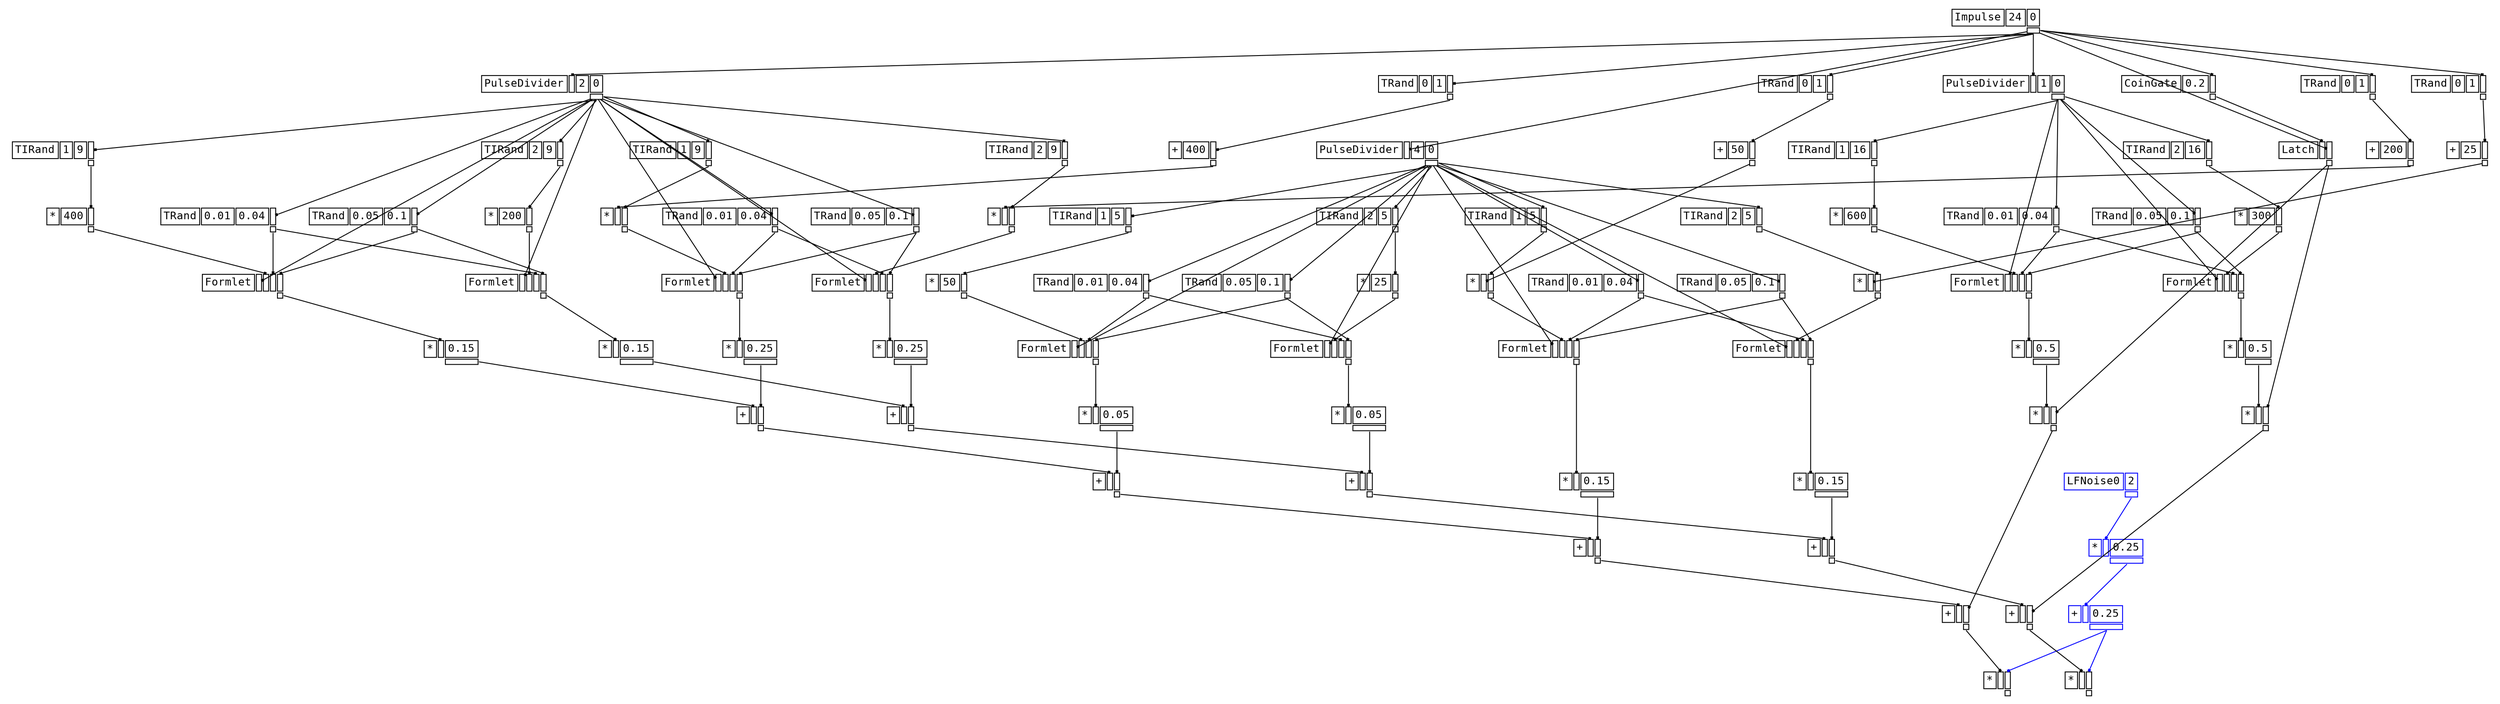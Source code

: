 digraph Anonymous {
graph [splines=false];
node [fontsize=12,fontname="Courier"];
edge [arrowhead=box,arrowsize=0.25];
u_2 [shape="plaintext",color="black",label=<<TABLE BORDER="0" CELLBORDER="1"><TR><TD>Impulse</TD><TD>24</TD><TD>0</TD></TR><TR><TD BORDER="0"></TD><TD BORDER="0"></TD><TD PORT="o_0"></TD></TR></TABLE>>];
u_4 [shape="plaintext",color="black",label=<<TABLE BORDER="0" CELLBORDER="1"><TR><TD>PulseDivider</TD><TD PORT="i_0"></TD><TD>2</TD><TD>0</TD></TR><TR><TD BORDER="0"></TD><TD BORDER="0"></TD><TD BORDER="0"></TD><TD PORT="o_0"></TD></TR></TABLE>>];
u_8 [shape="plaintext",color="black",label=<<TABLE BORDER="0" CELLBORDER="1"><TR><TD>TIRand</TD><TD>1</TD><TD>9</TD><TD PORT="i_2"></TD></TR><TR><TD BORDER="0"></TD><TD BORDER="0"></TD><TD BORDER="0"></TD><TD PORT="o_0"></TD></TR></TABLE>>];
u_9 [shape="plaintext",color="black",label=<<TABLE BORDER="0" CELLBORDER="1"><TR><TD>*</TD><TD>400</TD><TD PORT="i_1"></TD></TR><TR><TD BORDER="0"></TD><TD BORDER="0"></TD><TD PORT="o_0"></TD></TR></TABLE>>];
u_12 [shape="plaintext",color="black",label=<<TABLE BORDER="0" CELLBORDER="1"><TR><TD>TRand</TD><TD>0.01</TD><TD>0.04</TD><TD PORT="i_2"></TD></TR><TR><TD BORDER="0"></TD><TD BORDER="0"></TD><TD BORDER="0"></TD><TD PORT="o_0"></TD></TR></TABLE>>];
u_15 [shape="plaintext",color="black",label=<<TABLE BORDER="0" CELLBORDER="1"><TR><TD>TRand</TD><TD>0.05</TD><TD>0.1</TD><TD PORT="i_2"></TD></TR><TR><TD BORDER="0"></TD><TD BORDER="0"></TD><TD BORDER="0"></TD><TD PORT="o_0"></TD></TR></TABLE>>];
u_16 [shape="plaintext",color="black",label=<<TABLE BORDER="0" CELLBORDER="1"><TR><TD>Formlet</TD><TD PORT="i_0"></TD><TD PORT="i_1"></TD><TD PORT="i_2"></TD><TD PORT="i_3"></TD></TR><TR><TD BORDER="0"></TD><TD BORDER="0"></TD><TD BORDER="0"></TD><TD BORDER="0"></TD><TD PORT="o_0"></TD></TR></TABLE>>];
u_18 [shape="plaintext",color="black",label=<<TABLE BORDER="0" CELLBORDER="1"><TR><TD>*</TD><TD PORT="i_0"></TD><TD>0.15</TD></TR><TR><TD BORDER="0"></TD><TD BORDER="0"></TD><TD PORT="o_0"></TD></TR></TABLE>>];
u_19 [shape="plaintext",color="black",label=<<TABLE BORDER="0" CELLBORDER="1"><TR><TD>TRand</TD><TD>0</TD><TD>1</TD><TD PORT="i_2"></TD></TR><TR><TD BORDER="0"></TD><TD BORDER="0"></TD><TD BORDER="0"></TD><TD PORT="o_0"></TD></TR></TABLE>>];
u_20 [shape="plaintext",color="black",label=<<TABLE BORDER="0" CELLBORDER="1"><TR><TD>+</TD><TD>400</TD><TD PORT="i_1"></TD></TR><TR><TD BORDER="0"></TD><TD BORDER="0"></TD><TD PORT="o_0"></TD></TR></TABLE>>];
u_21 [shape="plaintext",color="black",label=<<TABLE BORDER="0" CELLBORDER="1"><TR><TD>TIRand</TD><TD>1</TD><TD>9</TD><TD PORT="i_2"></TD></TR><TR><TD BORDER="0"></TD><TD BORDER="0"></TD><TD BORDER="0"></TD><TD PORT="o_0"></TD></TR></TABLE>>];
u_22 [shape="plaintext",color="black",label=<<TABLE BORDER="0" CELLBORDER="1"><TR><TD>*</TD><TD PORT="i_0"></TD><TD PORT="i_1"></TD></TR><TR><TD BORDER="0"></TD><TD BORDER="0"></TD><TD PORT="o_0"></TD></TR></TABLE>>];
u_23 [shape="plaintext",color="black",label=<<TABLE BORDER="0" CELLBORDER="1"><TR><TD>TRand</TD><TD>0.01</TD><TD>0.04</TD><TD PORT="i_2"></TD></TR><TR><TD BORDER="0"></TD><TD BORDER="0"></TD><TD BORDER="0"></TD><TD PORT="o_0"></TD></TR></TABLE>>];
u_24 [shape="plaintext",color="black",label=<<TABLE BORDER="0" CELLBORDER="1"><TR><TD>TRand</TD><TD>0.05</TD><TD>0.1</TD><TD PORT="i_2"></TD></TR><TR><TD BORDER="0"></TD><TD BORDER="0"></TD><TD BORDER="0"></TD><TD PORT="o_0"></TD></TR></TABLE>>];
u_25 [shape="plaintext",color="black",label=<<TABLE BORDER="0" CELLBORDER="1"><TR><TD>Formlet</TD><TD PORT="i_0"></TD><TD PORT="i_1"></TD><TD PORT="i_2"></TD><TD PORT="i_3"></TD></TR><TR><TD BORDER="0"></TD><TD BORDER="0"></TD><TD BORDER="0"></TD><TD BORDER="0"></TD><TD PORT="o_0"></TD></TR></TABLE>>];
u_27 [shape="plaintext",color="black",label=<<TABLE BORDER="0" CELLBORDER="1"><TR><TD>*</TD><TD PORT="i_0"></TD><TD>0.25</TD></TR><TR><TD BORDER="0"></TD><TD BORDER="0"></TD><TD PORT="o_0"></TD></TR></TABLE>>];
u_28 [shape="plaintext",color="black",label=<<TABLE BORDER="0" CELLBORDER="1"><TR><TD>+</TD><TD PORT="i_0"></TD><TD PORT="i_1"></TD></TR><TR><TD BORDER="0"></TD><TD BORDER="0"></TD><TD PORT="o_0"></TD></TR></TABLE>>];
u_30 [shape="plaintext",color="black",label=<<TABLE BORDER="0" CELLBORDER="1"><TR><TD>PulseDivider</TD><TD PORT="i_0"></TD><TD>4</TD><TD>0</TD></TR><TR><TD BORDER="0"></TD><TD BORDER="0"></TD><TD BORDER="0"></TD><TD PORT="o_0"></TD></TR></TABLE>>];
u_33 [shape="plaintext",color="black",label=<<TABLE BORDER="0" CELLBORDER="1"><TR><TD>TIRand</TD><TD>1</TD><TD>5</TD><TD PORT="i_2"></TD></TR><TR><TD BORDER="0"></TD><TD BORDER="0"></TD><TD BORDER="0"></TD><TD PORT="o_0"></TD></TR></TABLE>>];
u_34 [shape="plaintext",color="black",label=<<TABLE BORDER="0" CELLBORDER="1"><TR><TD>*</TD><TD>50</TD><TD PORT="i_1"></TD></TR><TR><TD BORDER="0"></TD><TD BORDER="0"></TD><TD PORT="o_0"></TD></TR></TABLE>>];
u_35 [shape="plaintext",color="black",label=<<TABLE BORDER="0" CELLBORDER="1"><TR><TD>TRand</TD><TD>0.01</TD><TD>0.04</TD><TD PORT="i_2"></TD></TR><TR><TD BORDER="0"></TD><TD BORDER="0"></TD><TD BORDER="0"></TD><TD PORT="o_0"></TD></TR></TABLE>>];
u_36 [shape="plaintext",color="black",label=<<TABLE BORDER="0" CELLBORDER="1"><TR><TD>TRand</TD><TD>0.05</TD><TD>0.1</TD><TD PORT="i_2"></TD></TR><TR><TD BORDER="0"></TD><TD BORDER="0"></TD><TD BORDER="0"></TD><TD PORT="o_0"></TD></TR></TABLE>>];
u_37 [shape="plaintext",color="black",label=<<TABLE BORDER="0" CELLBORDER="1"><TR><TD>Formlet</TD><TD PORT="i_0"></TD><TD PORT="i_1"></TD><TD PORT="i_2"></TD><TD PORT="i_3"></TD></TR><TR><TD BORDER="0"></TD><TD BORDER="0"></TD><TD BORDER="0"></TD><TD BORDER="0"></TD><TD PORT="o_0"></TD></TR></TABLE>>];
u_38 [shape="plaintext",color="black",label=<<TABLE BORDER="0" CELLBORDER="1"><TR><TD>*</TD><TD PORT="i_0"></TD><TD>0.05</TD></TR><TR><TD BORDER="0"></TD><TD BORDER="0"></TD><TD PORT="o_0"></TD></TR></TABLE>>];
u_39 [shape="plaintext",color="black",label=<<TABLE BORDER="0" CELLBORDER="1"><TR><TD>+</TD><TD PORT="i_0"></TD><TD PORT="i_1"></TD></TR><TR><TD BORDER="0"></TD><TD BORDER="0"></TD><TD PORT="o_0"></TD></TR></TABLE>>];
u_40 [shape="plaintext",color="black",label=<<TABLE BORDER="0" CELLBORDER="1"><TR><TD>TRand</TD><TD>0</TD><TD>1</TD><TD PORT="i_2"></TD></TR><TR><TD BORDER="0"></TD><TD BORDER="0"></TD><TD BORDER="0"></TD><TD PORT="o_0"></TD></TR></TABLE>>];
u_41 [shape="plaintext",color="black",label=<<TABLE BORDER="0" CELLBORDER="1"><TR><TD>+</TD><TD>50</TD><TD PORT="i_1"></TD></TR><TR><TD BORDER="0"></TD><TD BORDER="0"></TD><TD PORT="o_0"></TD></TR></TABLE>>];
u_42 [shape="plaintext",color="black",label=<<TABLE BORDER="0" CELLBORDER="1"><TR><TD>TIRand</TD><TD>1</TD><TD>5</TD><TD PORT="i_2"></TD></TR><TR><TD BORDER="0"></TD><TD BORDER="0"></TD><TD BORDER="0"></TD><TD PORT="o_0"></TD></TR></TABLE>>];
u_43 [shape="plaintext",color="black",label=<<TABLE BORDER="0" CELLBORDER="1"><TR><TD>*</TD><TD PORT="i_0"></TD><TD PORT="i_1"></TD></TR><TR><TD BORDER="0"></TD><TD BORDER="0"></TD><TD PORT="o_0"></TD></TR></TABLE>>];
u_44 [shape="plaintext",color="black",label=<<TABLE BORDER="0" CELLBORDER="1"><TR><TD>TRand</TD><TD>0.01</TD><TD>0.04</TD><TD PORT="i_2"></TD></TR><TR><TD BORDER="0"></TD><TD BORDER="0"></TD><TD BORDER="0"></TD><TD PORT="o_0"></TD></TR></TABLE>>];
u_45 [shape="plaintext",color="black",label=<<TABLE BORDER="0" CELLBORDER="1"><TR><TD>TRand</TD><TD>0.05</TD><TD>0.1</TD><TD PORT="i_2"></TD></TR><TR><TD BORDER="0"></TD><TD BORDER="0"></TD><TD BORDER="0"></TD><TD PORT="o_0"></TD></TR></TABLE>>];
u_46 [shape="plaintext",color="black",label=<<TABLE BORDER="0" CELLBORDER="1"><TR><TD>Formlet</TD><TD PORT="i_0"></TD><TD PORT="i_1"></TD><TD PORT="i_2"></TD><TD PORT="i_3"></TD></TR><TR><TD BORDER="0"></TD><TD BORDER="0"></TD><TD BORDER="0"></TD><TD BORDER="0"></TD><TD PORT="o_0"></TD></TR></TABLE>>];
u_47 [shape="plaintext",color="black",label=<<TABLE BORDER="0" CELLBORDER="1"><TR><TD>*</TD><TD PORT="i_0"></TD><TD>0.15</TD></TR><TR><TD BORDER="0"></TD><TD BORDER="0"></TD><TD PORT="o_0"></TD></TR></TABLE>>];
u_48 [shape="plaintext",color="black",label=<<TABLE BORDER="0" CELLBORDER="1"><TR><TD>+</TD><TD PORT="i_0"></TD><TD PORT="i_1"></TD></TR><TR><TD BORDER="0"></TD><TD BORDER="0"></TD><TD PORT="o_0"></TD></TR></TABLE>>];
u_49 [shape="plaintext",color="black",label=<<TABLE BORDER="0" CELLBORDER="1"><TR><TD>PulseDivider</TD><TD PORT="i_0"></TD><TD>1</TD><TD>0</TD></TR><TR><TD BORDER="0"></TD><TD BORDER="0"></TD><TD BORDER="0"></TD><TD PORT="o_0"></TD></TR></TABLE>>];
u_52 [shape="plaintext",color="black",label=<<TABLE BORDER="0" CELLBORDER="1"><TR><TD>TIRand</TD><TD>1</TD><TD>16</TD><TD PORT="i_2"></TD></TR><TR><TD BORDER="0"></TD><TD BORDER="0"></TD><TD BORDER="0"></TD><TD PORT="o_0"></TD></TR></TABLE>>];
u_53 [shape="plaintext",color="black",label=<<TABLE BORDER="0" CELLBORDER="1"><TR><TD>*</TD><TD>600</TD><TD PORT="i_1"></TD></TR><TR><TD BORDER="0"></TD><TD BORDER="0"></TD><TD PORT="o_0"></TD></TR></TABLE>>];
u_54 [shape="plaintext",color="black",label=<<TABLE BORDER="0" CELLBORDER="1"><TR><TD>TRand</TD><TD>0.01</TD><TD>0.04</TD><TD PORT="i_2"></TD></TR><TR><TD BORDER="0"></TD><TD BORDER="0"></TD><TD BORDER="0"></TD><TD PORT="o_0"></TD></TR></TABLE>>];
u_55 [shape="plaintext",color="black",label=<<TABLE BORDER="0" CELLBORDER="1"><TR><TD>TRand</TD><TD>0.05</TD><TD>0.1</TD><TD PORT="i_2"></TD></TR><TR><TD BORDER="0"></TD><TD BORDER="0"></TD><TD BORDER="0"></TD><TD PORT="o_0"></TD></TR></TABLE>>];
u_56 [shape="plaintext",color="black",label=<<TABLE BORDER="0" CELLBORDER="1"><TR><TD>Formlet</TD><TD PORT="i_0"></TD><TD PORT="i_1"></TD><TD PORT="i_2"></TD><TD PORT="i_3"></TD></TR><TR><TD BORDER="0"></TD><TD BORDER="0"></TD><TD BORDER="0"></TD><TD BORDER="0"></TD><TD PORT="o_0"></TD></TR></TABLE>>];
u_58 [shape="plaintext",color="black",label=<<TABLE BORDER="0" CELLBORDER="1"><TR><TD>*</TD><TD PORT="i_0"></TD><TD>0.5</TD></TR><TR><TD BORDER="0"></TD><TD BORDER="0"></TD><TD PORT="o_0"></TD></TR></TABLE>>];
u_60 [shape="plaintext",color="black",label=<<TABLE BORDER="0" CELLBORDER="1"><TR><TD>CoinGate</TD><TD>0.2</TD><TD PORT="i_1"></TD></TR><TR><TD BORDER="0"></TD><TD BORDER="0"></TD><TD PORT="o_0"></TD></TR></TABLE>>];
u_61 [shape="plaintext",color="black",label=<<TABLE BORDER="0" CELLBORDER="1"><TR><TD>Latch</TD><TD PORT="i_0"></TD><TD PORT="i_1"></TD></TR><TR><TD BORDER="0"></TD><TD BORDER="0"></TD><TD PORT="o_0"></TD></TR></TABLE>>];
u_62 [shape="plaintext",color="black",label=<<TABLE BORDER="0" CELLBORDER="1"><TR><TD>*</TD><TD PORT="i_0"></TD><TD PORT="i_1"></TD></TR><TR><TD BORDER="0"></TD><TD BORDER="0"></TD><TD PORT="o_0"></TD></TR></TABLE>>];
u_63 [shape="plaintext",color="black",label=<<TABLE BORDER="0" CELLBORDER="1"><TR><TD>+</TD><TD PORT="i_0"></TD><TD PORT="i_1"></TD></TR><TR><TD BORDER="0"></TD><TD BORDER="0"></TD><TD PORT="o_0"></TD></TR></TABLE>>];
u_64 [shape="plaintext",color="blue",label=<<TABLE BORDER="0" CELLBORDER="1"><TR><TD>LFNoise0</TD><TD>2</TD></TR><TR><TD BORDER="0"></TD><TD PORT="o_0"></TD></TR></TABLE>>];
u_65 [shape="plaintext",color="blue",label=<<TABLE BORDER="0" CELLBORDER="1"><TR><TD>*</TD><TD PORT="i_0"></TD><TD>0.25</TD></TR><TR><TD BORDER="0"></TD><TD BORDER="0"></TD><TD PORT="o_0"></TD></TR></TABLE>>];
u_66 [shape="plaintext",color="blue",label=<<TABLE BORDER="0" CELLBORDER="1"><TR><TD>+</TD><TD PORT="i_0"></TD><TD>0.25</TD></TR><TR><TD BORDER="0"></TD><TD BORDER="0"></TD><TD PORT="o_0"></TD></TR></TABLE>>];
u_67 [shape="plaintext",color="black",label=<<TABLE BORDER="0" CELLBORDER="1"><TR><TD>*</TD><TD PORT="i_0"></TD><TD PORT="i_1"></TD></TR><TR><TD BORDER="0"></TD><TD BORDER="0"></TD><TD PORT="o_0"></TD></TR></TABLE>>];
u_69 [shape="plaintext",color="black",label=<<TABLE BORDER="0" CELLBORDER="1"><TR><TD>TIRand</TD><TD>2</TD><TD>9</TD><TD PORT="i_2"></TD></TR><TR><TD BORDER="0"></TD><TD BORDER="0"></TD><TD BORDER="0"></TD><TD PORT="o_0"></TD></TR></TABLE>>];
u_70 [shape="plaintext",color="black",label=<<TABLE BORDER="0" CELLBORDER="1"><TR><TD>*</TD><TD>200</TD><TD PORT="i_1"></TD></TR><TR><TD BORDER="0"></TD><TD BORDER="0"></TD><TD PORT="o_0"></TD></TR></TABLE>>];
u_71 [shape="plaintext",color="black",label=<<TABLE BORDER="0" CELLBORDER="1"><TR><TD>Formlet</TD><TD PORT="i_0"></TD><TD PORT="i_1"></TD><TD PORT="i_2"></TD><TD PORT="i_3"></TD></TR><TR><TD BORDER="0"></TD><TD BORDER="0"></TD><TD BORDER="0"></TD><TD BORDER="0"></TD><TD PORT="o_0"></TD></TR></TABLE>>];
u_72 [shape="plaintext",color="black",label=<<TABLE BORDER="0" CELLBORDER="1"><TR><TD>*</TD><TD PORT="i_0"></TD><TD>0.15</TD></TR><TR><TD BORDER="0"></TD><TD BORDER="0"></TD><TD PORT="o_0"></TD></TR></TABLE>>];
u_73 [shape="plaintext",color="black",label=<<TABLE BORDER="0" CELLBORDER="1"><TR><TD>TRand</TD><TD>0</TD><TD>1</TD><TD PORT="i_2"></TD></TR><TR><TD BORDER="0"></TD><TD BORDER="0"></TD><TD BORDER="0"></TD><TD PORT="o_0"></TD></TR></TABLE>>];
u_74 [shape="plaintext",color="black",label=<<TABLE BORDER="0" CELLBORDER="1"><TR><TD>+</TD><TD>200</TD><TD PORT="i_1"></TD></TR><TR><TD BORDER="0"></TD><TD BORDER="0"></TD><TD PORT="o_0"></TD></TR></TABLE>>];
u_75 [shape="plaintext",color="black",label=<<TABLE BORDER="0" CELLBORDER="1"><TR><TD>TIRand</TD><TD>2</TD><TD>9</TD><TD PORT="i_2"></TD></TR><TR><TD BORDER="0"></TD><TD BORDER="0"></TD><TD BORDER="0"></TD><TD PORT="o_0"></TD></TR></TABLE>>];
u_76 [shape="plaintext",color="black",label=<<TABLE BORDER="0" CELLBORDER="1"><TR><TD>*</TD><TD PORT="i_0"></TD><TD PORT="i_1"></TD></TR><TR><TD BORDER="0"></TD><TD BORDER="0"></TD><TD PORT="o_0"></TD></TR></TABLE>>];
u_77 [shape="plaintext",color="black",label=<<TABLE BORDER="0" CELLBORDER="1"><TR><TD>Formlet</TD><TD PORT="i_0"></TD><TD PORT="i_1"></TD><TD PORT="i_2"></TD><TD PORT="i_3"></TD></TR><TR><TD BORDER="0"></TD><TD BORDER="0"></TD><TD BORDER="0"></TD><TD BORDER="0"></TD><TD PORT="o_0"></TD></TR></TABLE>>];
u_78 [shape="plaintext",color="black",label=<<TABLE BORDER="0" CELLBORDER="1"><TR><TD>*</TD><TD PORT="i_0"></TD><TD>0.25</TD></TR><TR><TD BORDER="0"></TD><TD BORDER="0"></TD><TD PORT="o_0"></TD></TR></TABLE>>];
u_79 [shape="plaintext",color="black",label=<<TABLE BORDER="0" CELLBORDER="1"><TR><TD>+</TD><TD PORT="i_0"></TD><TD PORT="i_1"></TD></TR><TR><TD BORDER="0"></TD><TD BORDER="0"></TD><TD PORT="o_0"></TD></TR></TABLE>>];
u_81 [shape="plaintext",color="black",label=<<TABLE BORDER="0" CELLBORDER="1"><TR><TD>TIRand</TD><TD>2</TD><TD>5</TD><TD PORT="i_2"></TD></TR><TR><TD BORDER="0"></TD><TD BORDER="0"></TD><TD BORDER="0"></TD><TD PORT="o_0"></TD></TR></TABLE>>];
u_82 [shape="plaintext",color="black",label=<<TABLE BORDER="0" CELLBORDER="1"><TR><TD>*</TD><TD>25</TD><TD PORT="i_1"></TD></TR><TR><TD BORDER="0"></TD><TD BORDER="0"></TD><TD PORT="o_0"></TD></TR></TABLE>>];
u_83 [shape="plaintext",color="black",label=<<TABLE BORDER="0" CELLBORDER="1"><TR><TD>Formlet</TD><TD PORT="i_0"></TD><TD PORT="i_1"></TD><TD PORT="i_2"></TD><TD PORT="i_3"></TD></TR><TR><TD BORDER="0"></TD><TD BORDER="0"></TD><TD BORDER="0"></TD><TD BORDER="0"></TD><TD PORT="o_0"></TD></TR></TABLE>>];
u_84 [shape="plaintext",color="black",label=<<TABLE BORDER="0" CELLBORDER="1"><TR><TD>*</TD><TD PORT="i_0"></TD><TD>0.05</TD></TR><TR><TD BORDER="0"></TD><TD BORDER="0"></TD><TD PORT="o_0"></TD></TR></TABLE>>];
u_85 [shape="plaintext",color="black",label=<<TABLE BORDER="0" CELLBORDER="1"><TR><TD>+</TD><TD PORT="i_0"></TD><TD PORT="i_1"></TD></TR><TR><TD BORDER="0"></TD><TD BORDER="0"></TD><TD PORT="o_0"></TD></TR></TABLE>>];
u_86 [shape="plaintext",color="black",label=<<TABLE BORDER="0" CELLBORDER="1"><TR><TD>TRand</TD><TD>0</TD><TD>1</TD><TD PORT="i_2"></TD></TR><TR><TD BORDER="0"></TD><TD BORDER="0"></TD><TD BORDER="0"></TD><TD PORT="o_0"></TD></TR></TABLE>>];
u_87 [shape="plaintext",color="black",label=<<TABLE BORDER="0" CELLBORDER="1"><TR><TD>+</TD><TD>25</TD><TD PORT="i_1"></TD></TR><TR><TD BORDER="0"></TD><TD BORDER="0"></TD><TD PORT="o_0"></TD></TR></TABLE>>];
u_88 [shape="plaintext",color="black",label=<<TABLE BORDER="0" CELLBORDER="1"><TR><TD>TIRand</TD><TD>2</TD><TD>5</TD><TD PORT="i_2"></TD></TR><TR><TD BORDER="0"></TD><TD BORDER="0"></TD><TD BORDER="0"></TD><TD PORT="o_0"></TD></TR></TABLE>>];
u_89 [shape="plaintext",color="black",label=<<TABLE BORDER="0" CELLBORDER="1"><TR><TD>*</TD><TD PORT="i_0"></TD><TD PORT="i_1"></TD></TR><TR><TD BORDER="0"></TD><TD BORDER="0"></TD><TD PORT="o_0"></TD></TR></TABLE>>];
u_90 [shape="plaintext",color="black",label=<<TABLE BORDER="0" CELLBORDER="1"><TR><TD>Formlet</TD><TD PORT="i_0"></TD><TD PORT="i_1"></TD><TD PORT="i_2"></TD><TD PORT="i_3"></TD></TR><TR><TD BORDER="0"></TD><TD BORDER="0"></TD><TD BORDER="0"></TD><TD BORDER="0"></TD><TD PORT="o_0"></TD></TR></TABLE>>];
u_91 [shape="plaintext",color="black",label=<<TABLE BORDER="0" CELLBORDER="1"><TR><TD>*</TD><TD PORT="i_0"></TD><TD>0.15</TD></TR><TR><TD BORDER="0"></TD><TD BORDER="0"></TD><TD PORT="o_0"></TD></TR></TABLE>>];
u_92 [shape="plaintext",color="black",label=<<TABLE BORDER="0" CELLBORDER="1"><TR><TD>+</TD><TD PORT="i_0"></TD><TD PORT="i_1"></TD></TR><TR><TD BORDER="0"></TD><TD BORDER="0"></TD><TD PORT="o_0"></TD></TR></TABLE>>];
u_94 [shape="plaintext",color="black",label=<<TABLE BORDER="0" CELLBORDER="1"><TR><TD>TIRand</TD><TD>2</TD><TD>16</TD><TD PORT="i_2"></TD></TR><TR><TD BORDER="0"></TD><TD BORDER="0"></TD><TD BORDER="0"></TD><TD PORT="o_0"></TD></TR></TABLE>>];
u_95 [shape="plaintext",color="black",label=<<TABLE BORDER="0" CELLBORDER="1"><TR><TD>*</TD><TD>300</TD><TD PORT="i_1"></TD></TR><TR><TD BORDER="0"></TD><TD BORDER="0"></TD><TD PORT="o_0"></TD></TR></TABLE>>];
u_96 [shape="plaintext",color="black",label=<<TABLE BORDER="0" CELLBORDER="1"><TR><TD>Formlet</TD><TD PORT="i_0"></TD><TD PORT="i_1"></TD><TD PORT="i_2"></TD><TD PORT="i_3"></TD></TR><TR><TD BORDER="0"></TD><TD BORDER="0"></TD><TD BORDER="0"></TD><TD BORDER="0"></TD><TD PORT="o_0"></TD></TR></TABLE>>];
u_97 [shape="plaintext",color="black",label=<<TABLE BORDER="0" CELLBORDER="1"><TR><TD>*</TD><TD PORT="i_0"></TD><TD>0.5</TD></TR><TR><TD BORDER="0"></TD><TD BORDER="0"></TD><TD PORT="o_0"></TD></TR></TABLE>>];
u_98 [shape="plaintext",color="black",label=<<TABLE BORDER="0" CELLBORDER="1"><TR><TD>*</TD><TD PORT="i_0"></TD><TD PORT="i_1"></TD></TR><TR><TD BORDER="0"></TD><TD BORDER="0"></TD><TD PORT="o_0"></TD></TR></TABLE>>];
u_99 [shape="plaintext",color="black",label=<<TABLE BORDER="0" CELLBORDER="1"><TR><TD>+</TD><TD PORT="i_0"></TD><TD PORT="i_1"></TD></TR><TR><TD BORDER="0"></TD><TD BORDER="0"></TD><TD PORT="o_0"></TD></TR></TABLE>>];
u_100 [shape="plaintext",color="black",label=<<TABLE BORDER="0" CELLBORDER="1"><TR><TD>*</TD><TD PORT="i_0"></TD><TD PORT="i_1"></TD></TR><TR><TD BORDER="0"></TD><TD BORDER="0"></TD><TD PORT="o_0"></TD></TR></TABLE>>];
u_2:o_0 -> u_4:i_0 [color=black];
u_4:o_0 -> u_8:i_2 [color=black];
u_8:o_0 -> u_9:i_1 [color=black];
u_4:o_0 -> u_12:i_2 [color=black];
u_4:o_0 -> u_15:i_2 [color=black];
u_4:o_0 -> u_16:i_0 [color=black];
u_9:o_0 -> u_16:i_1 [color=black];
u_12:o_0 -> u_16:i_2 [color=black];
u_15:o_0 -> u_16:i_3 [color=black];
u_16:o_0 -> u_18:i_0 [color=black];
u_2:o_0 -> u_19:i_2 [color=black];
u_19:o_0 -> u_20:i_1 [color=black];
u_4:o_0 -> u_21:i_2 [color=black];
u_20:o_0 -> u_22:i_0 [color=black];
u_21:o_0 -> u_22:i_1 [color=black];
u_4:o_0 -> u_23:i_2 [color=black];
u_4:o_0 -> u_24:i_2 [color=black];
u_4:o_0 -> u_25:i_0 [color=black];
u_22:o_0 -> u_25:i_1 [color=black];
u_23:o_0 -> u_25:i_2 [color=black];
u_24:o_0 -> u_25:i_3 [color=black];
u_25:o_0 -> u_27:i_0 [color=black];
u_18:o_0 -> u_28:i_0 [color=black];
u_27:o_0 -> u_28:i_1 [color=black];
u_2:o_0 -> u_30:i_0 [color=black];
u_30:o_0 -> u_33:i_2 [color=black];
u_33:o_0 -> u_34:i_1 [color=black];
u_30:o_0 -> u_35:i_2 [color=black];
u_30:o_0 -> u_36:i_2 [color=black];
u_30:o_0 -> u_37:i_0 [color=black];
u_34:o_0 -> u_37:i_1 [color=black];
u_35:o_0 -> u_37:i_2 [color=black];
u_36:o_0 -> u_37:i_3 [color=black];
u_37:o_0 -> u_38:i_0 [color=black];
u_28:o_0 -> u_39:i_0 [color=black];
u_38:o_0 -> u_39:i_1 [color=black];
u_2:o_0 -> u_40:i_2 [color=black];
u_40:o_0 -> u_41:i_1 [color=black];
u_30:o_0 -> u_42:i_2 [color=black];
u_41:o_0 -> u_43:i_0 [color=black];
u_42:o_0 -> u_43:i_1 [color=black];
u_30:o_0 -> u_44:i_2 [color=black];
u_30:o_0 -> u_45:i_2 [color=black];
u_30:o_0 -> u_46:i_0 [color=black];
u_43:o_0 -> u_46:i_1 [color=black];
u_44:o_0 -> u_46:i_2 [color=black];
u_45:o_0 -> u_46:i_3 [color=black];
u_46:o_0 -> u_47:i_0 [color=black];
u_39:o_0 -> u_48:i_0 [color=black];
u_47:o_0 -> u_48:i_1 [color=black];
u_2:o_0 -> u_49:i_0 [color=black];
u_49:o_0 -> u_52:i_2 [color=black];
u_52:o_0 -> u_53:i_1 [color=black];
u_49:o_0 -> u_54:i_2 [color=black];
u_49:o_0 -> u_55:i_2 [color=black];
u_49:o_0 -> u_56:i_0 [color=black];
u_53:o_0 -> u_56:i_1 [color=black];
u_54:o_0 -> u_56:i_2 [color=black];
u_55:o_0 -> u_56:i_3 [color=black];
u_56:o_0 -> u_58:i_0 [color=black];
u_2:o_0 -> u_60:i_1 [color=black];
u_60:o_0 -> u_61:i_0 [color=black];
u_2:o_0 -> u_61:i_1 [color=black];
u_58:o_0 -> u_62:i_0 [color=black];
u_61:o_0 -> u_62:i_1 [color=black];
u_48:o_0 -> u_63:i_0 [color=black];
u_62:o_0 -> u_63:i_1 [color=black];
u_64:o_0 -> u_65:i_0 [color=blue];
u_65:o_0 -> u_66:i_0 [color=blue];
u_63:o_0 -> u_67:i_0 [color=black];
u_66:o_0 -> u_67:i_1 [color=blue];
u_4:o_0 -> u_69:i_2 [color=black];
u_69:o_0 -> u_70:i_1 [color=black];
u_4:o_0 -> u_71:i_0 [color=black];
u_70:o_0 -> u_71:i_1 [color=black];
u_12:o_0 -> u_71:i_2 [color=black];
u_15:o_0 -> u_71:i_3 [color=black];
u_71:o_0 -> u_72:i_0 [color=black];
u_2:o_0 -> u_73:i_2 [color=black];
u_73:o_0 -> u_74:i_1 [color=black];
u_4:o_0 -> u_75:i_2 [color=black];
u_74:o_0 -> u_76:i_0 [color=black];
u_75:o_0 -> u_76:i_1 [color=black];
u_4:o_0 -> u_77:i_0 [color=black];
u_76:o_0 -> u_77:i_1 [color=black];
u_23:o_0 -> u_77:i_2 [color=black];
u_24:o_0 -> u_77:i_3 [color=black];
u_77:o_0 -> u_78:i_0 [color=black];
u_72:o_0 -> u_79:i_0 [color=black];
u_78:o_0 -> u_79:i_1 [color=black];
u_30:o_0 -> u_81:i_2 [color=black];
u_81:o_0 -> u_82:i_1 [color=black];
u_30:o_0 -> u_83:i_0 [color=black];
u_82:o_0 -> u_83:i_1 [color=black];
u_35:o_0 -> u_83:i_2 [color=black];
u_36:o_0 -> u_83:i_3 [color=black];
u_83:o_0 -> u_84:i_0 [color=black];
u_79:o_0 -> u_85:i_0 [color=black];
u_84:o_0 -> u_85:i_1 [color=black];
u_2:o_0 -> u_86:i_2 [color=black];
u_86:o_0 -> u_87:i_1 [color=black];
u_30:o_0 -> u_88:i_2 [color=black];
u_87:o_0 -> u_89:i_0 [color=black];
u_88:o_0 -> u_89:i_1 [color=black];
u_30:o_0 -> u_90:i_0 [color=black];
u_89:o_0 -> u_90:i_1 [color=black];
u_44:o_0 -> u_90:i_2 [color=black];
u_45:o_0 -> u_90:i_3 [color=black];
u_90:o_0 -> u_91:i_0 [color=black];
u_85:o_0 -> u_92:i_0 [color=black];
u_91:o_0 -> u_92:i_1 [color=black];
u_49:o_0 -> u_94:i_2 [color=black];
u_94:o_0 -> u_95:i_1 [color=black];
u_49:o_0 -> u_96:i_0 [color=black];
u_95:o_0 -> u_96:i_1 [color=black];
u_54:o_0 -> u_96:i_2 [color=black];
u_55:o_0 -> u_96:i_3 [color=black];
u_96:o_0 -> u_97:i_0 [color=black];
u_97:o_0 -> u_98:i_0 [color=black];
u_61:o_0 -> u_98:i_1 [color=black];
u_92:o_0 -> u_99:i_0 [color=black];
u_98:o_0 -> u_99:i_1 [color=black];
u_99:o_0 -> u_100:i_0 [color=black];
u_66:o_0 -> u_100:i_1 [color=blue];
}
